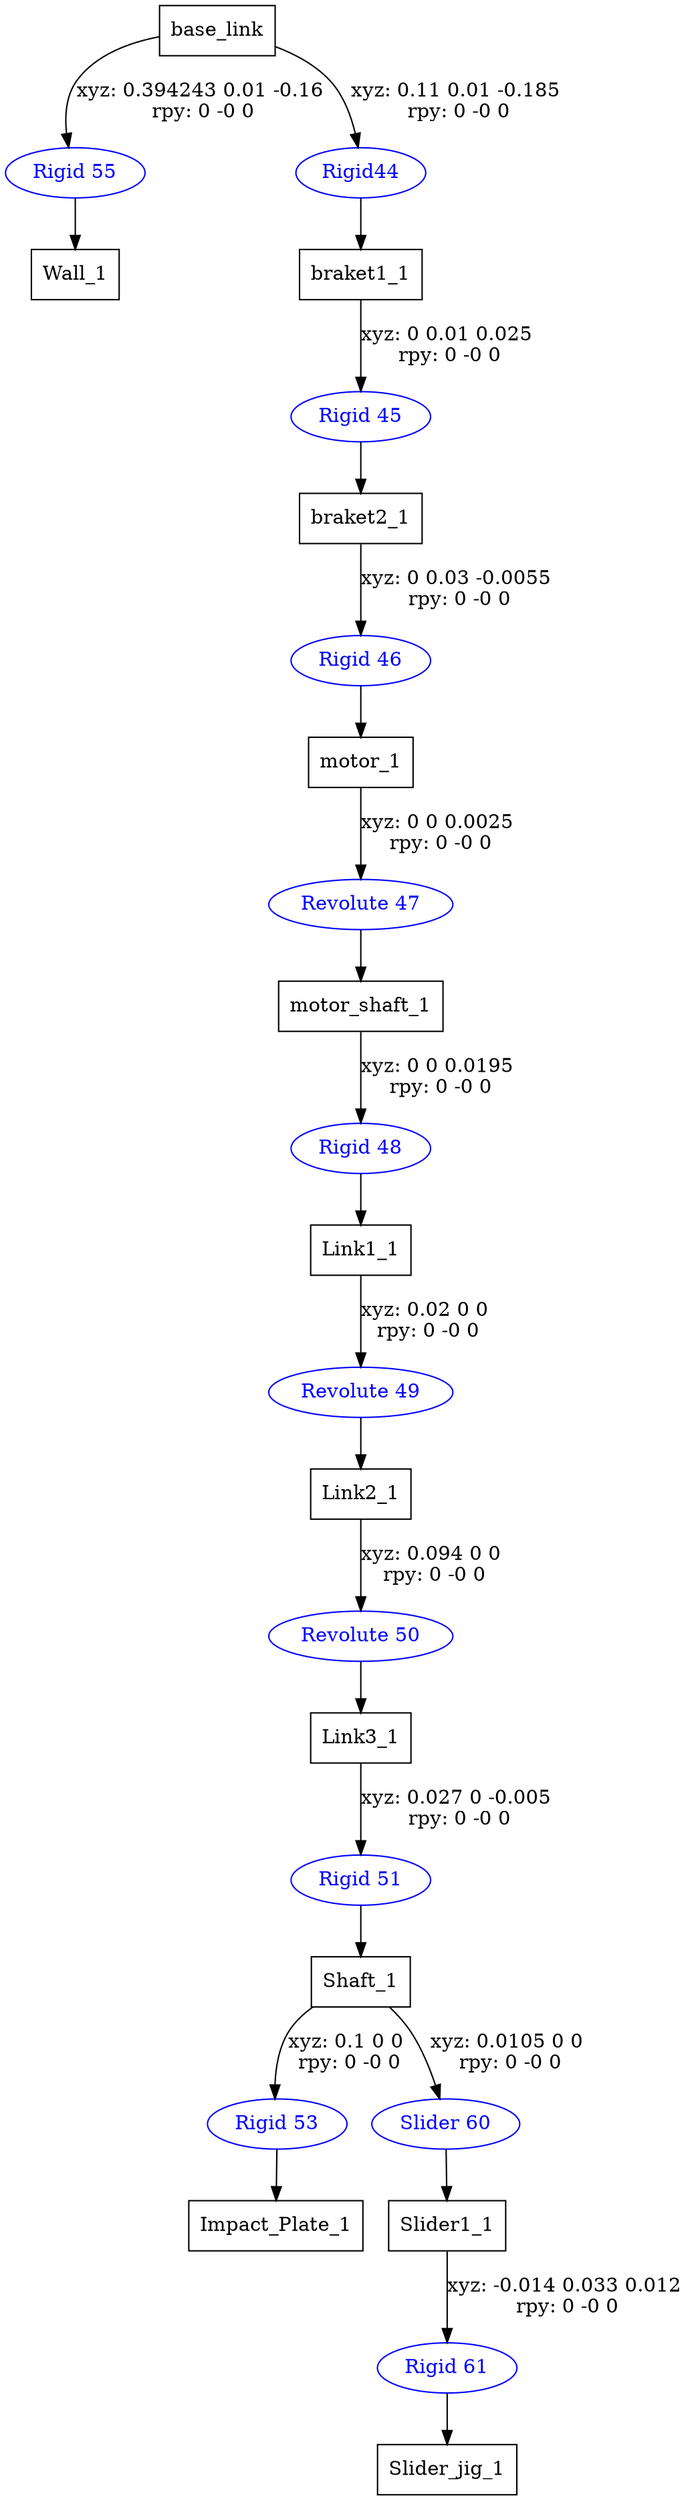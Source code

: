 digraph G {
node [shape=box];
"base_link" [label="base_link"];
"Wall_1" [label="Wall_1"];
"braket1_1" [label="braket1_1"];
"braket2_1" [label="braket2_1"];
"motor_1" [label="motor_1"];
"motor_shaft_1" [label="motor_shaft_1"];
"Link1_1" [label="Link1_1"];
"Link2_1" [label="Link2_1"];
"Link3_1" [label="Link3_1"];
"Shaft_1" [label="Shaft_1"];
"Impact_Plate_1" [label="Impact_Plate_1"];
"Slider1_1" [label="Slider1_1"];
"Slider_jig_1" [label="Slider_jig_1"];
node [shape=ellipse, color=blue, fontcolor=blue];
"base_link" -> "Rigid 55" [label="xyz: 0.394243 0.01 -0.16 \nrpy: 0 -0 0"]
"Rigid 55" -> "Wall_1"
"base_link" -> "Rigid44" [label="xyz: 0.11 0.01 -0.185 \nrpy: 0 -0 0"]
"Rigid44" -> "braket1_1"
"braket1_1" -> "Rigid 45" [label="xyz: 0 0.01 0.025 \nrpy: 0 -0 0"]
"Rigid 45" -> "braket2_1"
"braket2_1" -> "Rigid 46" [label="xyz: 0 0.03 -0.0055 \nrpy: 0 -0 0"]
"Rigid 46" -> "motor_1"
"motor_1" -> "Revolute 47" [label="xyz: 0 0 0.0025 \nrpy: 0 -0 0"]
"Revolute 47" -> "motor_shaft_1"
"motor_shaft_1" -> "Rigid 48" [label="xyz: 0 0 0.0195 \nrpy: 0 -0 0"]
"Rigid 48" -> "Link1_1"
"Link1_1" -> "Revolute 49" [label="xyz: 0.02 0 0 \nrpy: 0 -0 0"]
"Revolute 49" -> "Link2_1"
"Link2_1" -> "Revolute 50" [label="xyz: 0.094 0 0 \nrpy: 0 -0 0"]
"Revolute 50" -> "Link3_1"
"Link3_1" -> "Rigid 51" [label="xyz: 0.027 0 -0.005 \nrpy: 0 -0 0"]
"Rigid 51" -> "Shaft_1"
"Shaft_1" -> "Rigid 53" [label="xyz: 0.1 0 0 \nrpy: 0 -0 0"]
"Rigid 53" -> "Impact_Plate_1"
"Shaft_1" -> "Slider 60" [label="xyz: 0.0105 0 0 \nrpy: 0 -0 0"]
"Slider 60" -> "Slider1_1"
"Slider1_1" -> "Rigid 61" [label="xyz: -0.014 0.033 0.012 \nrpy: 0 -0 0"]
"Rigid 61" -> "Slider_jig_1"
}
